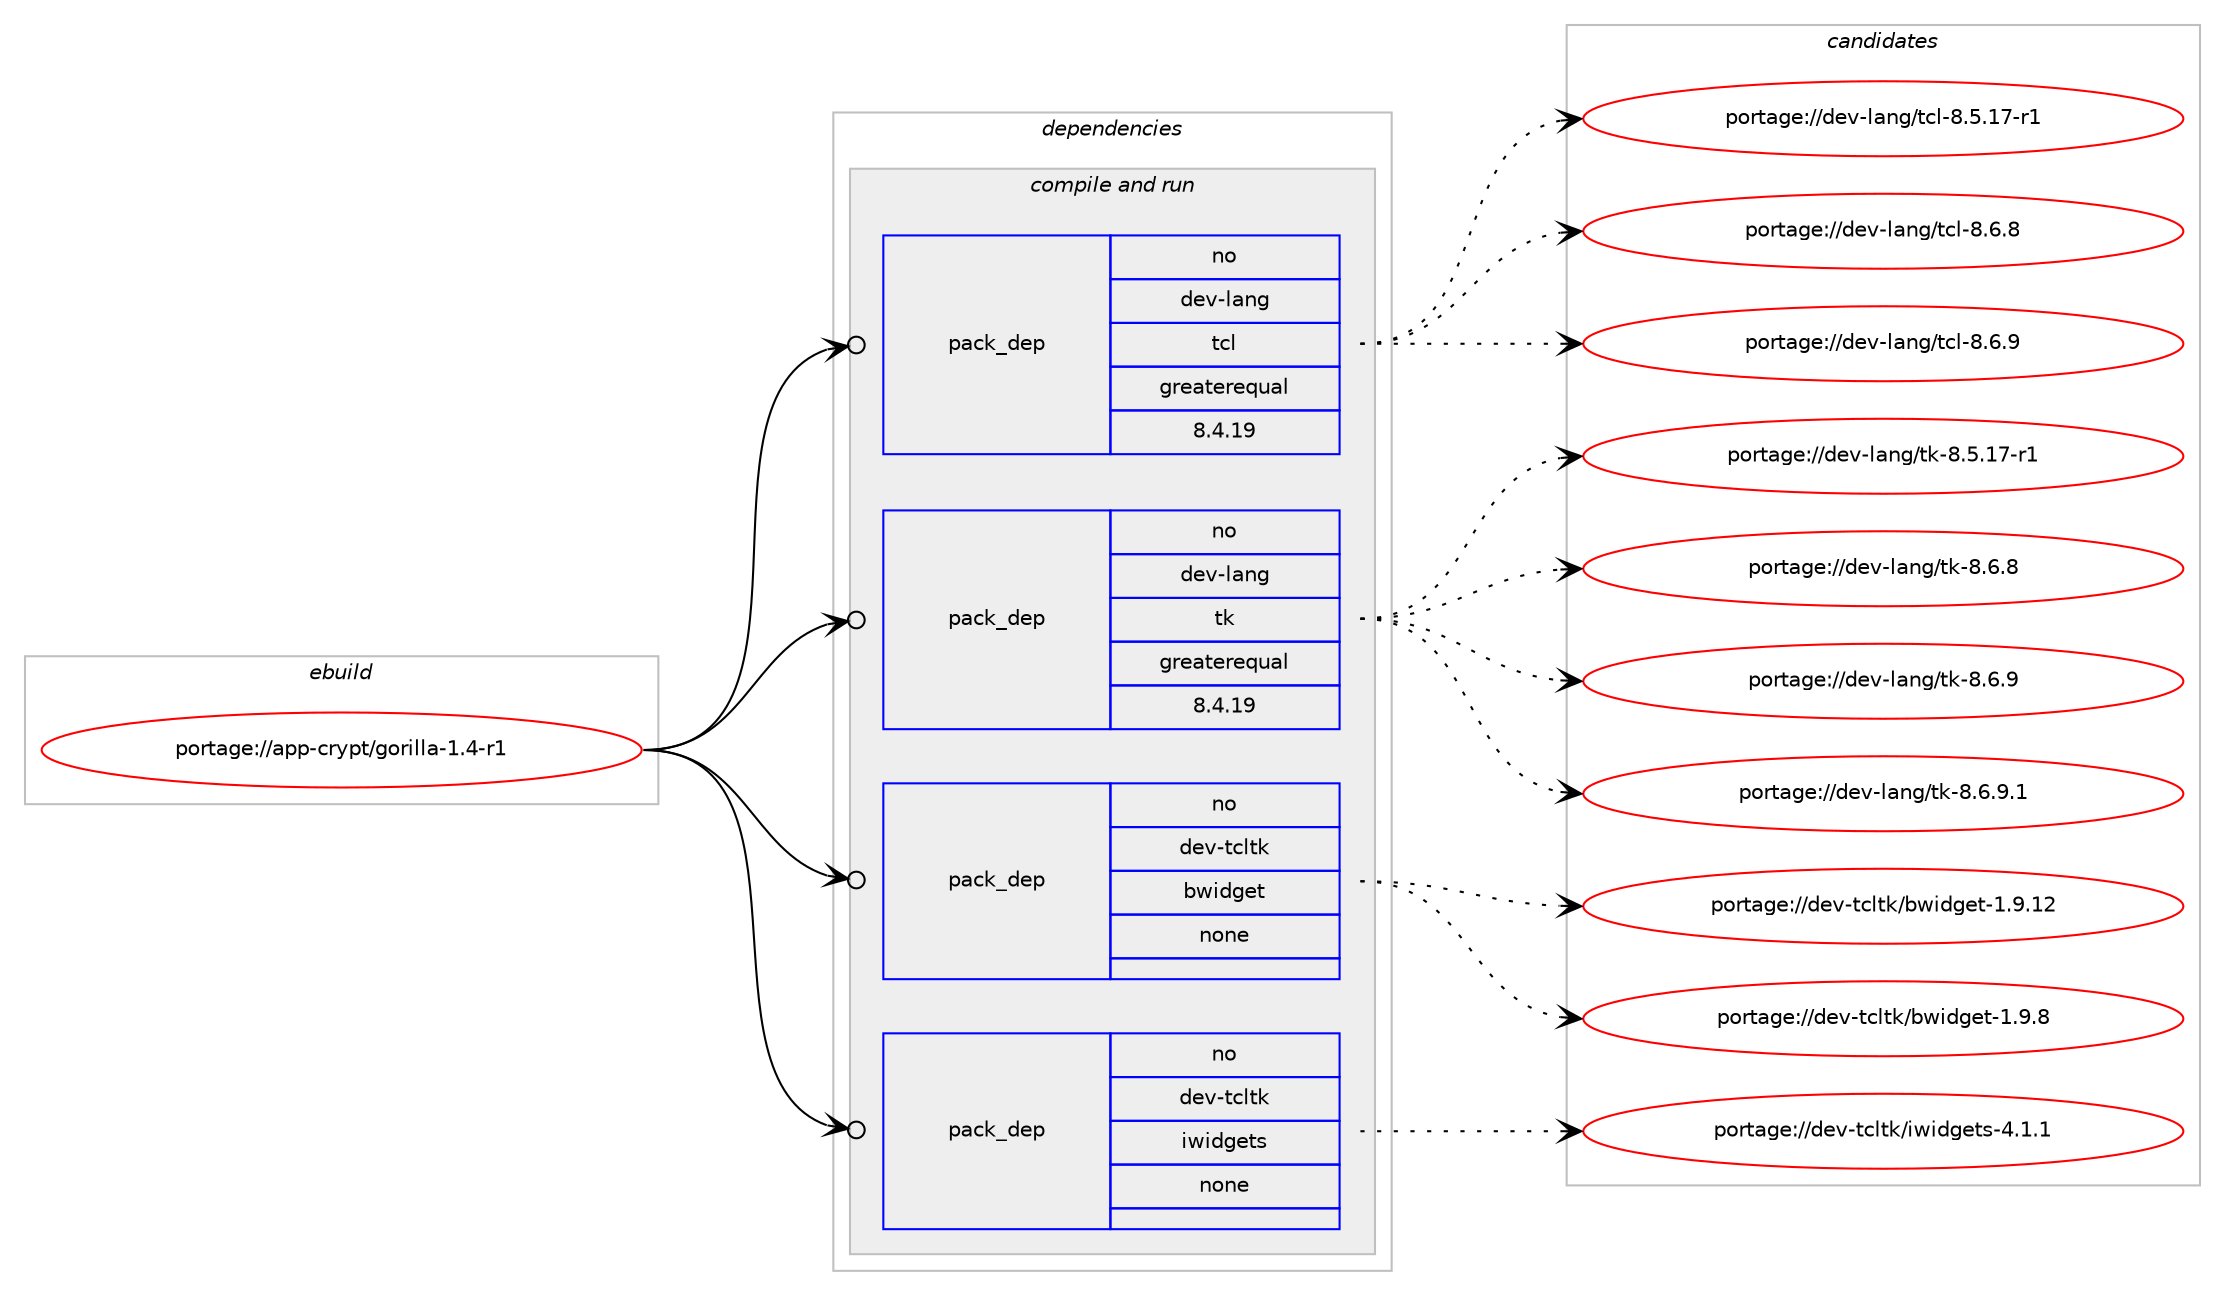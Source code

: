 digraph prolog {

# *************
# Graph options
# *************

newrank=true;
concentrate=true;
compound=true;
graph [rankdir=LR,fontname=Helvetica,fontsize=10,ranksep=1.5];#, ranksep=2.5, nodesep=0.2];
edge  [arrowhead=vee];
node  [fontname=Helvetica,fontsize=10];

# **********
# The ebuild
# **********

subgraph cluster_leftcol {
color=gray;
rank=same;
label=<<i>ebuild</i>>;
id [label="portage://app-crypt/gorilla-1.4-r1", color=red, width=4, href="../app-crypt/gorilla-1.4-r1.svg"];
}

# ****************
# The dependencies
# ****************

subgraph cluster_midcol {
color=gray;
label=<<i>dependencies</i>>;
subgraph cluster_compile {
fillcolor="#eeeeee";
style=filled;
label=<<i>compile</i>>;
}
subgraph cluster_compileandrun {
fillcolor="#eeeeee";
style=filled;
label=<<i>compile and run</i>>;
subgraph pack9197 {
dependency12699 [label=<<TABLE BORDER="0" CELLBORDER="1" CELLSPACING="0" CELLPADDING="4" WIDTH="220"><TR><TD ROWSPAN="6" CELLPADDING="30">pack_dep</TD></TR><TR><TD WIDTH="110">no</TD></TR><TR><TD>dev-lang</TD></TR><TR><TD>tcl</TD></TR><TR><TD>greaterequal</TD></TR><TR><TD>8.4.19</TD></TR></TABLE>>, shape=none, color=blue];
}
id:e -> dependency12699:w [weight=20,style="solid",arrowhead="odotvee"];
subgraph pack9198 {
dependency12700 [label=<<TABLE BORDER="0" CELLBORDER="1" CELLSPACING="0" CELLPADDING="4" WIDTH="220"><TR><TD ROWSPAN="6" CELLPADDING="30">pack_dep</TD></TR><TR><TD WIDTH="110">no</TD></TR><TR><TD>dev-lang</TD></TR><TR><TD>tk</TD></TR><TR><TD>greaterequal</TD></TR><TR><TD>8.4.19</TD></TR></TABLE>>, shape=none, color=blue];
}
id:e -> dependency12700:w [weight=20,style="solid",arrowhead="odotvee"];
subgraph pack9199 {
dependency12701 [label=<<TABLE BORDER="0" CELLBORDER="1" CELLSPACING="0" CELLPADDING="4" WIDTH="220"><TR><TD ROWSPAN="6" CELLPADDING="30">pack_dep</TD></TR><TR><TD WIDTH="110">no</TD></TR><TR><TD>dev-tcltk</TD></TR><TR><TD>bwidget</TD></TR><TR><TD>none</TD></TR><TR><TD></TD></TR></TABLE>>, shape=none, color=blue];
}
id:e -> dependency12701:w [weight=20,style="solid",arrowhead="odotvee"];
subgraph pack9200 {
dependency12702 [label=<<TABLE BORDER="0" CELLBORDER="1" CELLSPACING="0" CELLPADDING="4" WIDTH="220"><TR><TD ROWSPAN="6" CELLPADDING="30">pack_dep</TD></TR><TR><TD WIDTH="110">no</TD></TR><TR><TD>dev-tcltk</TD></TR><TR><TD>iwidgets</TD></TR><TR><TD>none</TD></TR><TR><TD></TD></TR></TABLE>>, shape=none, color=blue];
}
id:e -> dependency12702:w [weight=20,style="solid",arrowhead="odotvee"];
}
subgraph cluster_run {
fillcolor="#eeeeee";
style=filled;
label=<<i>run</i>>;
}
}

# **************
# The candidates
# **************

subgraph cluster_choices {
rank=same;
color=gray;
label=<<i>candidates</i>>;

subgraph choice9197 {
color=black;
nodesep=1;
choiceportage10010111845108971101034711699108455646534649554511449 [label="portage://dev-lang/tcl-8.5.17-r1", color=red, width=4,href="../dev-lang/tcl-8.5.17-r1.svg"];
choiceportage10010111845108971101034711699108455646544656 [label="portage://dev-lang/tcl-8.6.8", color=red, width=4,href="../dev-lang/tcl-8.6.8.svg"];
choiceportage10010111845108971101034711699108455646544657 [label="portage://dev-lang/tcl-8.6.9", color=red, width=4,href="../dev-lang/tcl-8.6.9.svg"];
dependency12699:e -> choiceportage10010111845108971101034711699108455646534649554511449:w [style=dotted,weight="100"];
dependency12699:e -> choiceportage10010111845108971101034711699108455646544656:w [style=dotted,weight="100"];
dependency12699:e -> choiceportage10010111845108971101034711699108455646544657:w [style=dotted,weight="100"];
}
subgraph choice9198 {
color=black;
nodesep=1;
choiceportage100101118451089711010347116107455646534649554511449 [label="portage://dev-lang/tk-8.5.17-r1", color=red, width=4,href="../dev-lang/tk-8.5.17-r1.svg"];
choiceportage100101118451089711010347116107455646544656 [label="portage://dev-lang/tk-8.6.8", color=red, width=4,href="../dev-lang/tk-8.6.8.svg"];
choiceportage100101118451089711010347116107455646544657 [label="portage://dev-lang/tk-8.6.9", color=red, width=4,href="../dev-lang/tk-8.6.9.svg"];
choiceportage1001011184510897110103471161074556465446574649 [label="portage://dev-lang/tk-8.6.9.1", color=red, width=4,href="../dev-lang/tk-8.6.9.1.svg"];
dependency12700:e -> choiceportage100101118451089711010347116107455646534649554511449:w [style=dotted,weight="100"];
dependency12700:e -> choiceportage100101118451089711010347116107455646544656:w [style=dotted,weight="100"];
dependency12700:e -> choiceportage100101118451089711010347116107455646544657:w [style=dotted,weight="100"];
dependency12700:e -> choiceportage1001011184510897110103471161074556465446574649:w [style=dotted,weight="100"];
}
subgraph choice9199 {
color=black;
nodesep=1;
choiceportage1001011184511699108116107479811910510010310111645494657464950 [label="portage://dev-tcltk/bwidget-1.9.12", color=red, width=4,href="../dev-tcltk/bwidget-1.9.12.svg"];
choiceportage10010111845116991081161074798119105100103101116454946574656 [label="portage://dev-tcltk/bwidget-1.9.8", color=red, width=4,href="../dev-tcltk/bwidget-1.9.8.svg"];
dependency12701:e -> choiceportage1001011184511699108116107479811910510010310111645494657464950:w [style=dotted,weight="100"];
dependency12701:e -> choiceportage10010111845116991081161074798119105100103101116454946574656:w [style=dotted,weight="100"];
}
subgraph choice9200 {
color=black;
nodesep=1;
choiceportage100101118451169910811610747105119105100103101116115455246494649 [label="portage://dev-tcltk/iwidgets-4.1.1", color=red, width=4,href="../dev-tcltk/iwidgets-4.1.1.svg"];
dependency12702:e -> choiceportage100101118451169910811610747105119105100103101116115455246494649:w [style=dotted,weight="100"];
}
}

}

